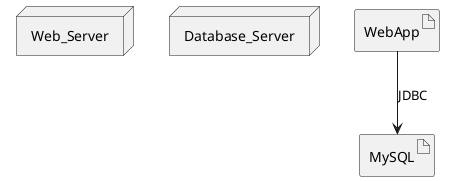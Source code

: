 @startuml DeploymentDiagram
artifact "Web_Application.jar" as WebApp
artifact "MySQL_Database" as MySQL

node "Web_Server" {
  artifact WebApp
}
node "Database_Server" {
  artifact MySQL
}
WebApp --> MySQL : JDBC
@enduml